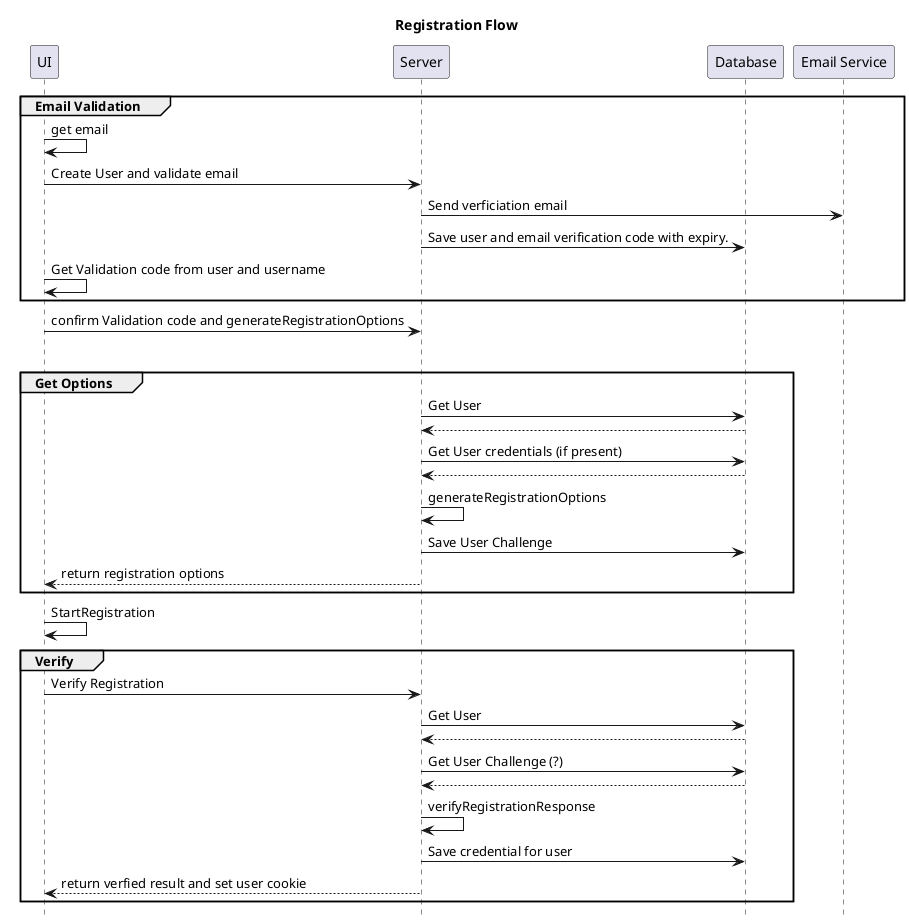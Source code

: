 @startuml
participant UI
participant Server
participant Database
participant "Email Service" as EM

title Registration Flow

group Email Validation
UI -> UI: get email
UI -> Server: Create User and validate email
Server -> EM: Send verficiation email
Server -> Database: Save user and email verification code with expiry.
UI -> UI: Get Validation code from user and username
end group

UI -> Server: confirm Validation code and generateRegistrationOptions

group Registration
group Get Options
Server -> Database: Get User
Database --> Server
Server -> Database: Get User credentials (if present)
Database --> Server
Server -> Server: generateRegistrationOptions
Server -> Database: Save User Challenge
Server --> UI: return registration options
end Options
UI -> UI: StartRegistration
group Verify
UI -> Server: Verify Registration 
Server -> Database: Get User
Database --> Server
Server -> Database: Get User Challenge (?)
Database --> Server
Server -> Server: verifyRegistrationResponse
Server -> Database: Save credential for user
Server  --> UI: return verfied result and set user cookie


end Registration



hide footbox

@enduml